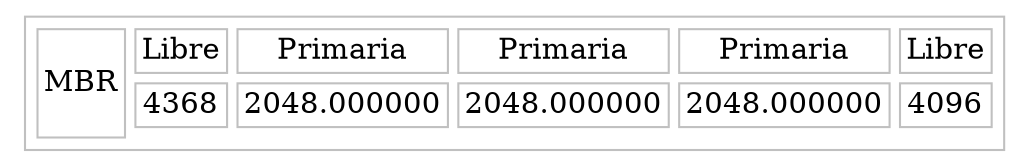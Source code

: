 digraph test {
 parent [ 
 shape=plaintext 
 label=< 
 <table color='grey' border='1' cellborder='1' cellspacing='5'> 
 <tr>
<td rowspan='3'>MBR</td>
<td rowspan='1'>Libre</td>
<td rowspan='1'>Primaria</td>
<td rowspan='1'>Primaria</td>
<td rowspan='1'>Primaria</td>
<td rowspan='1'>Libre</td>
</tr>
<tr><td>4368</td>
<td>2048.000000</td>
<td>2048.000000</td>
<td>2048.000000</td>
<td>4096</td>
</tr>
</table>
 >]; 
 }